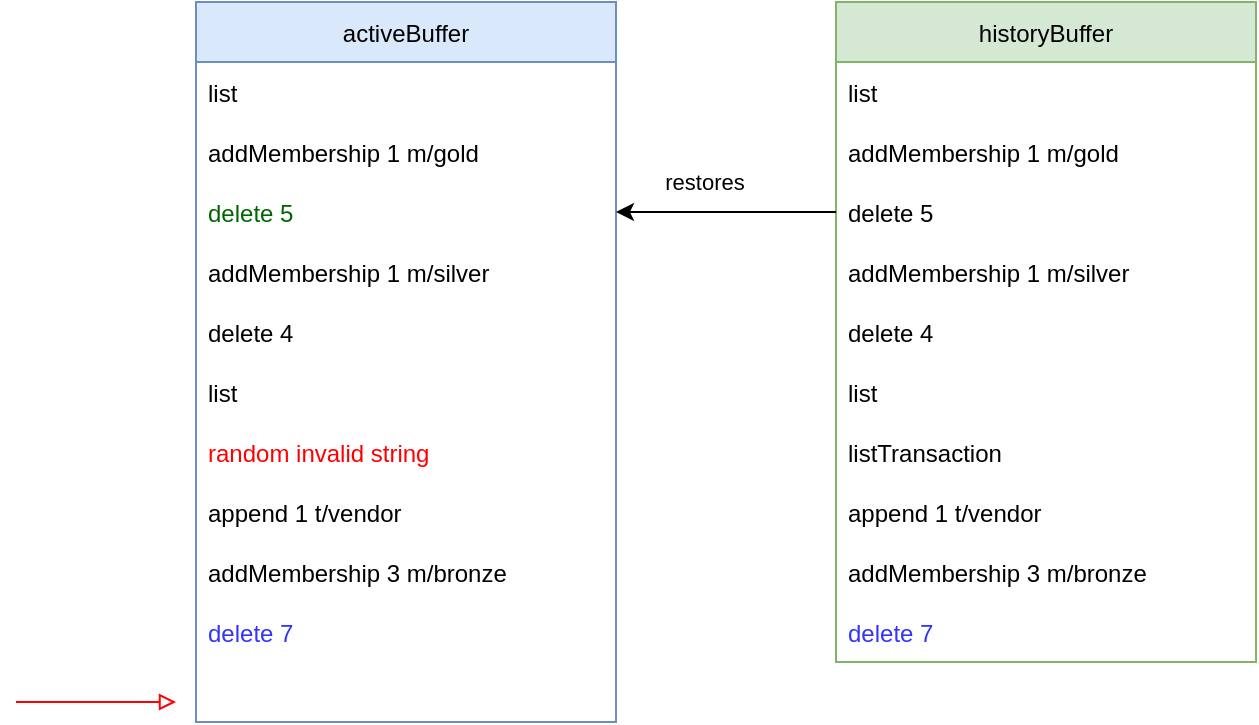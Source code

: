 <mxfile version="17.4.1" type="device"><diagram id="FpD-IF9SVhFN1TQB647O" name="Page-1"><mxGraphModel dx="1178" dy="622" grid="1" gridSize="10" guides="1" tooltips="1" connect="1" arrows="1" fold="1" page="1" pageScale="1" pageWidth="827" pageHeight="1169" math="0" shadow="0"><root><mxCell id="0"/><mxCell id="1" parent="0"/><mxCell id="CtNugvkNXfhdY6IR2AOr-1" value="historyBuffer" style="swimlane;fontStyle=0;childLayout=stackLayout;horizontal=1;startSize=30;horizontalStack=0;resizeParent=1;resizeParentMax=0;resizeLast=0;collapsible=1;marginBottom=0;fillColor=#d5e8d4;strokeColor=#82b366;" vertex="1" parent="1"><mxGeometry x="480" y="40" width="210" height="330" as="geometry"/></mxCell><mxCell id="CtNugvkNXfhdY6IR2AOr-2" value="list" style="text;strokeColor=none;fillColor=none;align=left;verticalAlign=middle;spacingLeft=4;spacingRight=4;overflow=hidden;points=[[0,0.5],[1,0.5]];portConstraint=eastwest;rotatable=0;" vertex="1" parent="CtNugvkNXfhdY6IR2AOr-1"><mxGeometry y="30" width="210" height="30" as="geometry"/></mxCell><mxCell id="CtNugvkNXfhdY6IR2AOr-3" value="addMembership 1 m/gold" style="text;strokeColor=none;fillColor=none;align=left;verticalAlign=middle;spacingLeft=4;spacingRight=4;overflow=hidden;points=[[0,0.5],[1,0.5]];portConstraint=eastwest;rotatable=0;" vertex="1" parent="CtNugvkNXfhdY6IR2AOr-1"><mxGeometry y="60" width="210" height="30" as="geometry"/></mxCell><mxCell id="CtNugvkNXfhdY6IR2AOr-4" value="delete 5" style="text;strokeColor=none;fillColor=none;align=left;verticalAlign=middle;spacingLeft=4;spacingRight=4;overflow=hidden;points=[[0,0.5],[1,0.5]];portConstraint=eastwest;rotatable=0;" vertex="1" parent="CtNugvkNXfhdY6IR2AOr-1"><mxGeometry y="90" width="210" height="30" as="geometry"/></mxCell><mxCell id="CtNugvkNXfhdY6IR2AOr-5" value="addMembership 1 m/silver" style="text;strokeColor=none;fillColor=none;align=left;verticalAlign=middle;spacingLeft=4;spacingRight=4;overflow=hidden;points=[[0,0.5],[1,0.5]];portConstraint=eastwest;rotatable=0;" vertex="1" parent="CtNugvkNXfhdY6IR2AOr-1"><mxGeometry y="120" width="210" height="30" as="geometry"/></mxCell><mxCell id="CtNugvkNXfhdY6IR2AOr-6" value="delete 4" style="text;strokeColor=none;fillColor=none;align=left;verticalAlign=middle;spacingLeft=4;spacingRight=4;overflow=hidden;points=[[0,0.5],[1,0.5]];portConstraint=eastwest;rotatable=0;" vertex="1" parent="CtNugvkNXfhdY6IR2AOr-1"><mxGeometry y="150" width="210" height="30" as="geometry"/></mxCell><mxCell id="CtNugvkNXfhdY6IR2AOr-7" value="list" style="text;strokeColor=none;fillColor=none;align=left;verticalAlign=middle;spacingLeft=4;spacingRight=4;overflow=hidden;points=[[0,0.5],[1,0.5]];portConstraint=eastwest;rotatable=0;" vertex="1" parent="CtNugvkNXfhdY6IR2AOr-1"><mxGeometry y="180" width="210" height="30" as="geometry"/></mxCell><mxCell id="CtNugvkNXfhdY6IR2AOr-8" value="listTransaction" style="text;strokeColor=none;fillColor=none;align=left;verticalAlign=middle;spacingLeft=4;spacingRight=4;overflow=hidden;points=[[0,0.5],[1,0.5]];portConstraint=eastwest;rotatable=0;" vertex="1" parent="CtNugvkNXfhdY6IR2AOr-1"><mxGeometry y="210" width="210" height="30" as="geometry"/></mxCell><mxCell id="CtNugvkNXfhdY6IR2AOr-22" value="append 1 t/vendor" style="text;strokeColor=none;fillColor=none;align=left;verticalAlign=middle;spacingLeft=4;spacingRight=4;overflow=hidden;points=[[0,0.5],[1,0.5]];portConstraint=eastwest;rotatable=0;fontColor=#000000;" vertex="1" parent="CtNugvkNXfhdY6IR2AOr-1"><mxGeometry y="240" width="210" height="30" as="geometry"/></mxCell><mxCell id="CtNugvkNXfhdY6IR2AOr-28" value="addMembership 3 m/bronze" style="text;strokeColor=none;fillColor=none;align=left;verticalAlign=middle;spacingLeft=4;spacingRight=4;overflow=hidden;points=[[0,0.5],[1,0.5]];portConstraint=eastwest;rotatable=0;fontColor=#000000;" vertex="1" parent="CtNugvkNXfhdY6IR2AOr-1"><mxGeometry y="270" width="210" height="30" as="geometry"/></mxCell><mxCell id="CtNugvkNXfhdY6IR2AOr-35" value="delete 7" style="text;strokeColor=none;fillColor=none;align=left;verticalAlign=middle;spacingLeft=4;spacingRight=4;overflow=hidden;points=[[0,0.5],[1,0.5]];portConstraint=eastwest;rotatable=0;fontColor=#3333FF;" vertex="1" parent="CtNugvkNXfhdY6IR2AOr-1"><mxGeometry y="300" width="210" height="30" as="geometry"/></mxCell><mxCell id="CtNugvkNXfhdY6IR2AOr-10" value="activeBuffer" style="swimlane;fontStyle=0;childLayout=stackLayout;horizontal=1;startSize=30;horizontalStack=0;resizeParent=1;resizeParentMax=0;resizeLast=0;collapsible=1;marginBottom=0;fillColor=#dae8fc;strokeColor=#6c8ebf;" vertex="1" parent="1"><mxGeometry x="160" y="40" width="210" height="360" as="geometry"/></mxCell><mxCell id="CtNugvkNXfhdY6IR2AOr-11" value="list" style="text;strokeColor=none;fillColor=none;align=left;verticalAlign=middle;spacingLeft=4;spacingRight=4;overflow=hidden;points=[[0,0.5],[1,0.5]];portConstraint=eastwest;rotatable=0;" vertex="1" parent="CtNugvkNXfhdY6IR2AOr-10"><mxGeometry y="30" width="210" height="30" as="geometry"/></mxCell><mxCell id="CtNugvkNXfhdY6IR2AOr-12" value="addMembership 1 m/gold" style="text;strokeColor=none;fillColor=none;align=left;verticalAlign=middle;spacingLeft=4;spacingRight=4;overflow=hidden;points=[[0,0.5],[1,0.5]];portConstraint=eastwest;rotatable=0;" vertex="1" parent="CtNugvkNXfhdY6IR2AOr-10"><mxGeometry y="60" width="210" height="30" as="geometry"/></mxCell><mxCell id="CtNugvkNXfhdY6IR2AOr-13" value="delete 5" style="text;strokeColor=none;fillColor=none;align=left;verticalAlign=middle;spacingLeft=4;spacingRight=4;overflow=hidden;points=[[0,0.5],[1,0.5]];portConstraint=eastwest;rotatable=0;fontColor=#006600;" vertex="1" parent="CtNugvkNXfhdY6IR2AOr-10"><mxGeometry y="90" width="210" height="30" as="geometry"/></mxCell><mxCell id="CtNugvkNXfhdY6IR2AOr-14" value="addMembership 1 m/silver" style="text;strokeColor=none;fillColor=none;align=left;verticalAlign=middle;spacingLeft=4;spacingRight=4;overflow=hidden;points=[[0,0.5],[1,0.5]];portConstraint=eastwest;rotatable=0;fontColor=#000000;" vertex="1" parent="CtNugvkNXfhdY6IR2AOr-10"><mxGeometry y="120" width="210" height="30" as="geometry"/></mxCell><mxCell id="CtNugvkNXfhdY6IR2AOr-15" value="delete 4" style="text;strokeColor=none;fillColor=none;align=left;verticalAlign=middle;spacingLeft=4;spacingRight=4;overflow=hidden;points=[[0,0.5],[1,0.5]];portConstraint=eastwest;rotatable=0;" vertex="1" parent="CtNugvkNXfhdY6IR2AOr-10"><mxGeometry y="150" width="210" height="30" as="geometry"/></mxCell><mxCell id="CtNugvkNXfhdY6IR2AOr-16" value="list" style="text;strokeColor=none;fillColor=none;align=left;verticalAlign=middle;spacingLeft=4;spacingRight=4;overflow=hidden;points=[[0,0.5],[1,0.5]];portConstraint=eastwest;rotatable=0;" vertex="1" parent="CtNugvkNXfhdY6IR2AOr-10"><mxGeometry y="180" width="210" height="30" as="geometry"/></mxCell><mxCell id="CtNugvkNXfhdY6IR2AOr-17" value="random invalid string" style="text;strokeColor=none;fillColor=none;align=left;verticalAlign=middle;spacingLeft=4;spacingRight=4;overflow=hidden;points=[[0,0.5],[1,0.5]];portConstraint=eastwest;rotatable=0;fontColor=#FF0000;" vertex="1" parent="CtNugvkNXfhdY6IR2AOr-10"><mxGeometry y="210" width="210" height="30" as="geometry"/></mxCell><mxCell id="CtNugvkNXfhdY6IR2AOr-24" value="append 1 t/vendor" style="text;strokeColor=none;fillColor=none;align=left;verticalAlign=middle;spacingLeft=4;spacingRight=4;overflow=hidden;points=[[0,0.5],[1,0.5]];portConstraint=eastwest;rotatable=0;fontColor=#000000;" vertex="1" parent="CtNugvkNXfhdY6IR2AOr-10"><mxGeometry y="240" width="210" height="30" as="geometry"/></mxCell><mxCell id="CtNugvkNXfhdY6IR2AOr-26" value="addMembership 3 m/bronze" style="text;strokeColor=none;fillColor=none;align=left;verticalAlign=middle;spacingLeft=4;spacingRight=4;overflow=hidden;points=[[0,0.5],[1,0.5]];portConstraint=eastwest;rotatable=0;fontColor=#000000;" vertex="1" parent="CtNugvkNXfhdY6IR2AOr-10"><mxGeometry y="270" width="210" height="30" as="geometry"/></mxCell><mxCell id="CtNugvkNXfhdY6IR2AOr-32" value="delete 7" style="text;strokeColor=none;fillColor=none;align=left;verticalAlign=middle;spacingLeft=4;spacingRight=4;overflow=hidden;points=[[0,0.5],[1,0.5]];portConstraint=eastwest;rotatable=0;fontColor=#3333FF;" vertex="1" parent="CtNugvkNXfhdY6IR2AOr-10"><mxGeometry y="300" width="210" height="30" as="geometry"/></mxCell><mxCell id="CtNugvkNXfhdY6IR2AOr-36" value=" " style="text;strokeColor=none;fillColor=none;align=left;verticalAlign=middle;spacingLeft=4;spacingRight=4;overflow=hidden;points=[[0,0.5],[1,0.5]];portConstraint=eastwest;rotatable=0;fontColor=#FF0000;" vertex="1" parent="CtNugvkNXfhdY6IR2AOr-10"><mxGeometry y="330" width="210" height="30" as="geometry"/></mxCell><mxCell id="CtNugvkNXfhdY6IR2AOr-21" style="rounded=0;orthogonalLoop=1;jettySize=auto;html=1;endArrow=none;endFill=0;startArrow=block;startFill=0;fillColor=#f8cecc;strokeColor=#FF0000;" edge="1" parent="1"><mxGeometry relative="1" as="geometry"><mxPoint x="70" y="390" as="targetPoint"/><mxPoint x="150" y="390" as="sourcePoint"/></mxGeometry></mxCell><mxCell id="CtNugvkNXfhdY6IR2AOr-33" style="edgeStyle=none;rounded=0;orthogonalLoop=1;jettySize=auto;html=1;entryX=1;entryY=0.5;entryDx=0;entryDy=0;fontColor=#006600;startArrow=none;startFill=0;endArrow=classic;endFill=1;strokeColor=#000000;" edge="1" parent="1" source="CtNugvkNXfhdY6IR2AOr-4" target="CtNugvkNXfhdY6IR2AOr-13"><mxGeometry relative="1" as="geometry"/></mxCell><mxCell id="CtNugvkNXfhdY6IR2AOr-34" value="restores" style="edgeLabel;html=1;align=center;verticalAlign=middle;resizable=0;points=[];fontColor=#000000;" vertex="1" connectable="0" parent="CtNugvkNXfhdY6IR2AOr-33"><mxGeometry x="0.106" y="1" relative="1" as="geometry"><mxPoint x="-5" y="-16" as="offset"/></mxGeometry></mxCell></root></mxGraphModel></diagram></mxfile>
